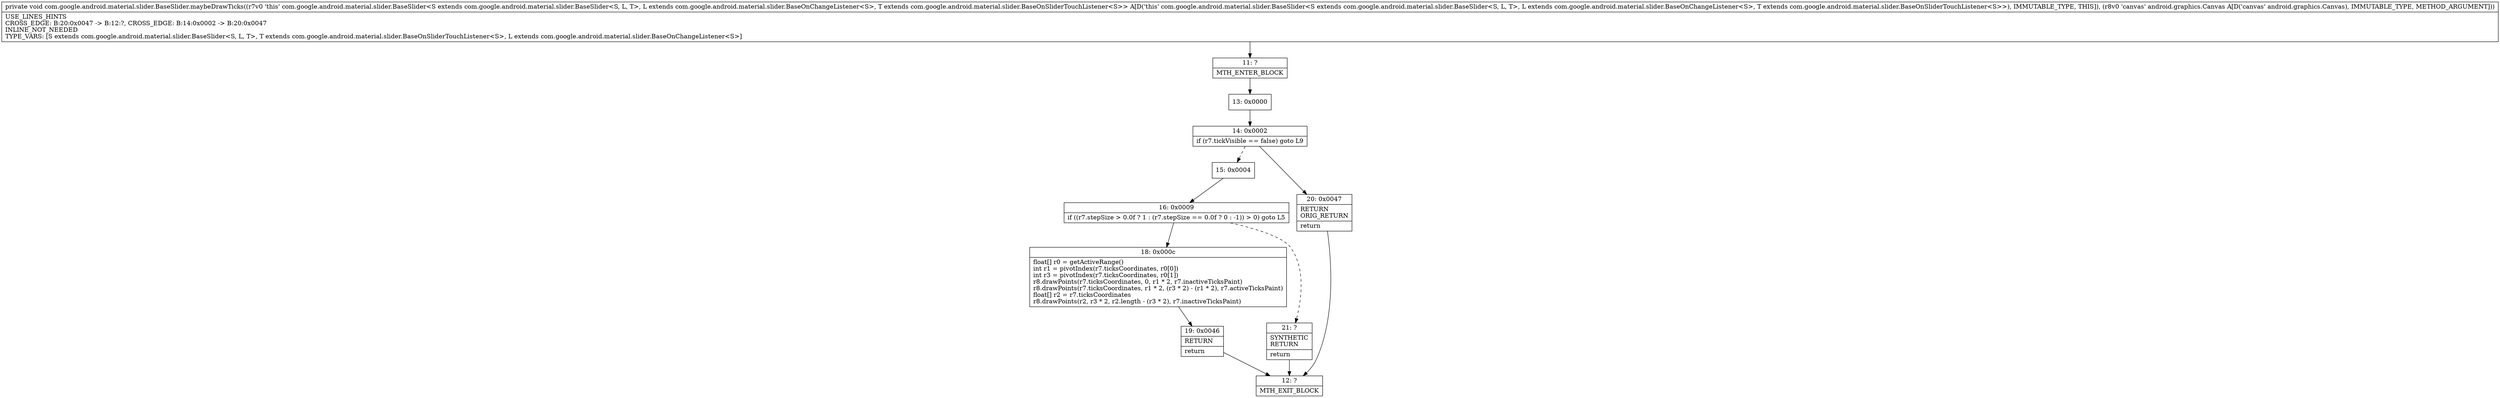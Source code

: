 digraph "CFG forcom.google.android.material.slider.BaseSlider.maybeDrawTicks(Landroid\/graphics\/Canvas;)V" {
Node_11 [shape=record,label="{11\:\ ?|MTH_ENTER_BLOCK\l}"];
Node_13 [shape=record,label="{13\:\ 0x0000}"];
Node_14 [shape=record,label="{14\:\ 0x0002|if (r7.tickVisible == false) goto L9\l}"];
Node_15 [shape=record,label="{15\:\ 0x0004}"];
Node_16 [shape=record,label="{16\:\ 0x0009|if ((r7.stepSize \> 0.0f ? 1 : (r7.stepSize == 0.0f ? 0 : \-1)) \> 0) goto L5\l}"];
Node_18 [shape=record,label="{18\:\ 0x000c|float[] r0 = getActiveRange()\lint r1 = pivotIndex(r7.ticksCoordinates, r0[0])\lint r3 = pivotIndex(r7.ticksCoordinates, r0[1])\lr8.drawPoints(r7.ticksCoordinates, 0, r1 * 2, r7.inactiveTicksPaint)\lr8.drawPoints(r7.ticksCoordinates, r1 * 2, (r3 * 2) \- (r1 * 2), r7.activeTicksPaint)\lfloat[] r2 = r7.ticksCoordinates\lr8.drawPoints(r2, r3 * 2, r2.length \- (r3 * 2), r7.inactiveTicksPaint)\l}"];
Node_19 [shape=record,label="{19\:\ 0x0046|RETURN\l|return\l}"];
Node_12 [shape=record,label="{12\:\ ?|MTH_EXIT_BLOCK\l}"];
Node_21 [shape=record,label="{21\:\ ?|SYNTHETIC\lRETURN\l|return\l}"];
Node_20 [shape=record,label="{20\:\ 0x0047|RETURN\lORIG_RETURN\l|return\l}"];
MethodNode[shape=record,label="{private void com.google.android.material.slider.BaseSlider.maybeDrawTicks((r7v0 'this' com.google.android.material.slider.BaseSlider\<S extends com.google.android.material.slider.BaseSlider\<S, L, T\>, L extends com.google.android.material.slider.BaseOnChangeListener\<S\>, T extends com.google.android.material.slider.BaseOnSliderTouchListener\<S\>\> A[D('this' com.google.android.material.slider.BaseSlider\<S extends com.google.android.material.slider.BaseSlider\<S, L, T\>, L extends com.google.android.material.slider.BaseOnChangeListener\<S\>, T extends com.google.android.material.slider.BaseOnSliderTouchListener\<S\>\>), IMMUTABLE_TYPE, THIS]), (r8v0 'canvas' android.graphics.Canvas A[D('canvas' android.graphics.Canvas), IMMUTABLE_TYPE, METHOD_ARGUMENT]))  | USE_LINES_HINTS\lCROSS_EDGE: B:20:0x0047 \-\> B:12:?, CROSS_EDGE: B:14:0x0002 \-\> B:20:0x0047\lINLINE_NOT_NEEDED\lTYPE_VARS: [S extends com.google.android.material.slider.BaseSlider\<S, L, T\>, T extends com.google.android.material.slider.BaseOnSliderTouchListener\<S\>, L extends com.google.android.material.slider.BaseOnChangeListener\<S\>]\l}"];
MethodNode -> Node_11;Node_11 -> Node_13;
Node_13 -> Node_14;
Node_14 -> Node_15[style=dashed];
Node_14 -> Node_20;
Node_15 -> Node_16;
Node_16 -> Node_18;
Node_16 -> Node_21[style=dashed];
Node_18 -> Node_19;
Node_19 -> Node_12;
Node_21 -> Node_12;
Node_20 -> Node_12;
}

